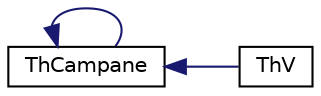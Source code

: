 digraph "Graphical Class Hierarchy"
{
 // INTERACTIVE_SVG=YES
  edge [fontname="Helvetica",fontsize="10",labelfontname="Helvetica",labelfontsize="10"];
  node [fontname="Helvetica",fontsize="10",shape=record];
  rankdir="LR";
  Node0 [label="Thread",height=0.2,width=0.4,color="grey75", fillcolor="white", style="filled"];
  Node0 -> Node0 [dir="back",color="midnightblue",fontsize="10",style="solid",fontname="Helvetica"];
  Node0 [label="ThCampane",height=0.2,width=0.4,color="black", fillcolor="white", style="filled",URL="$classcampane_1_1_th_campane.html"];
  Node0 -> Node2 [dir="back",color="midnightblue",fontsize="10",style="solid",fontname="Helvetica"];
  Node2 [label="ThV",height=0.2,width=0.4,color="black", fillcolor="white", style="filled",URL="$classcampane_1_1_th_v.html"];
}

